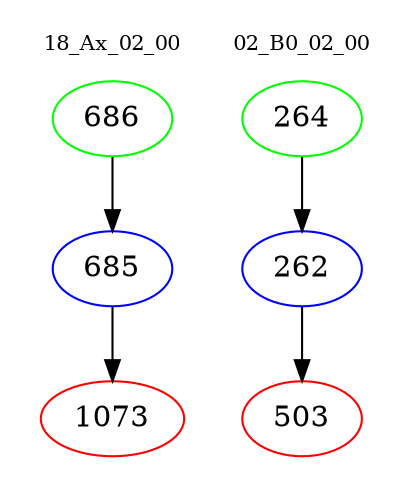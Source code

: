 digraph{
subgraph cluster_0 {
color = white
label = "18_Ax_02_00";
fontsize=10;
T0_686 [label="686", color="green"]
T0_686 -> T0_685 [color="black"]
T0_685 [label="685", color="blue"]
T0_685 -> T0_1073 [color="black"]
T0_1073 [label="1073", color="red"]
}
subgraph cluster_1 {
color = white
label = "02_B0_02_00";
fontsize=10;
T1_264 [label="264", color="green"]
T1_264 -> T1_262 [color="black"]
T1_262 [label="262", color="blue"]
T1_262 -> T1_503 [color="black"]
T1_503 [label="503", color="red"]
}
}

